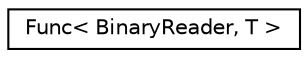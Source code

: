 digraph "Graphical Class Hierarchy"
{
 // LATEX_PDF_SIZE
  edge [fontname="Helvetica",fontsize="10",labelfontname="Helvetica",labelfontsize="10"];
  node [fontname="Helvetica",fontsize="10",shape=record];
  rankdir="LR";
  Node0 [label="Func\< BinaryReader, T \>",height=0.2,width=0.4,color="black", fillcolor="white", style="filled",URL="$class_func_3_01_binary_reader_00_01_t_01_4.html",tooltip=" "];
}
